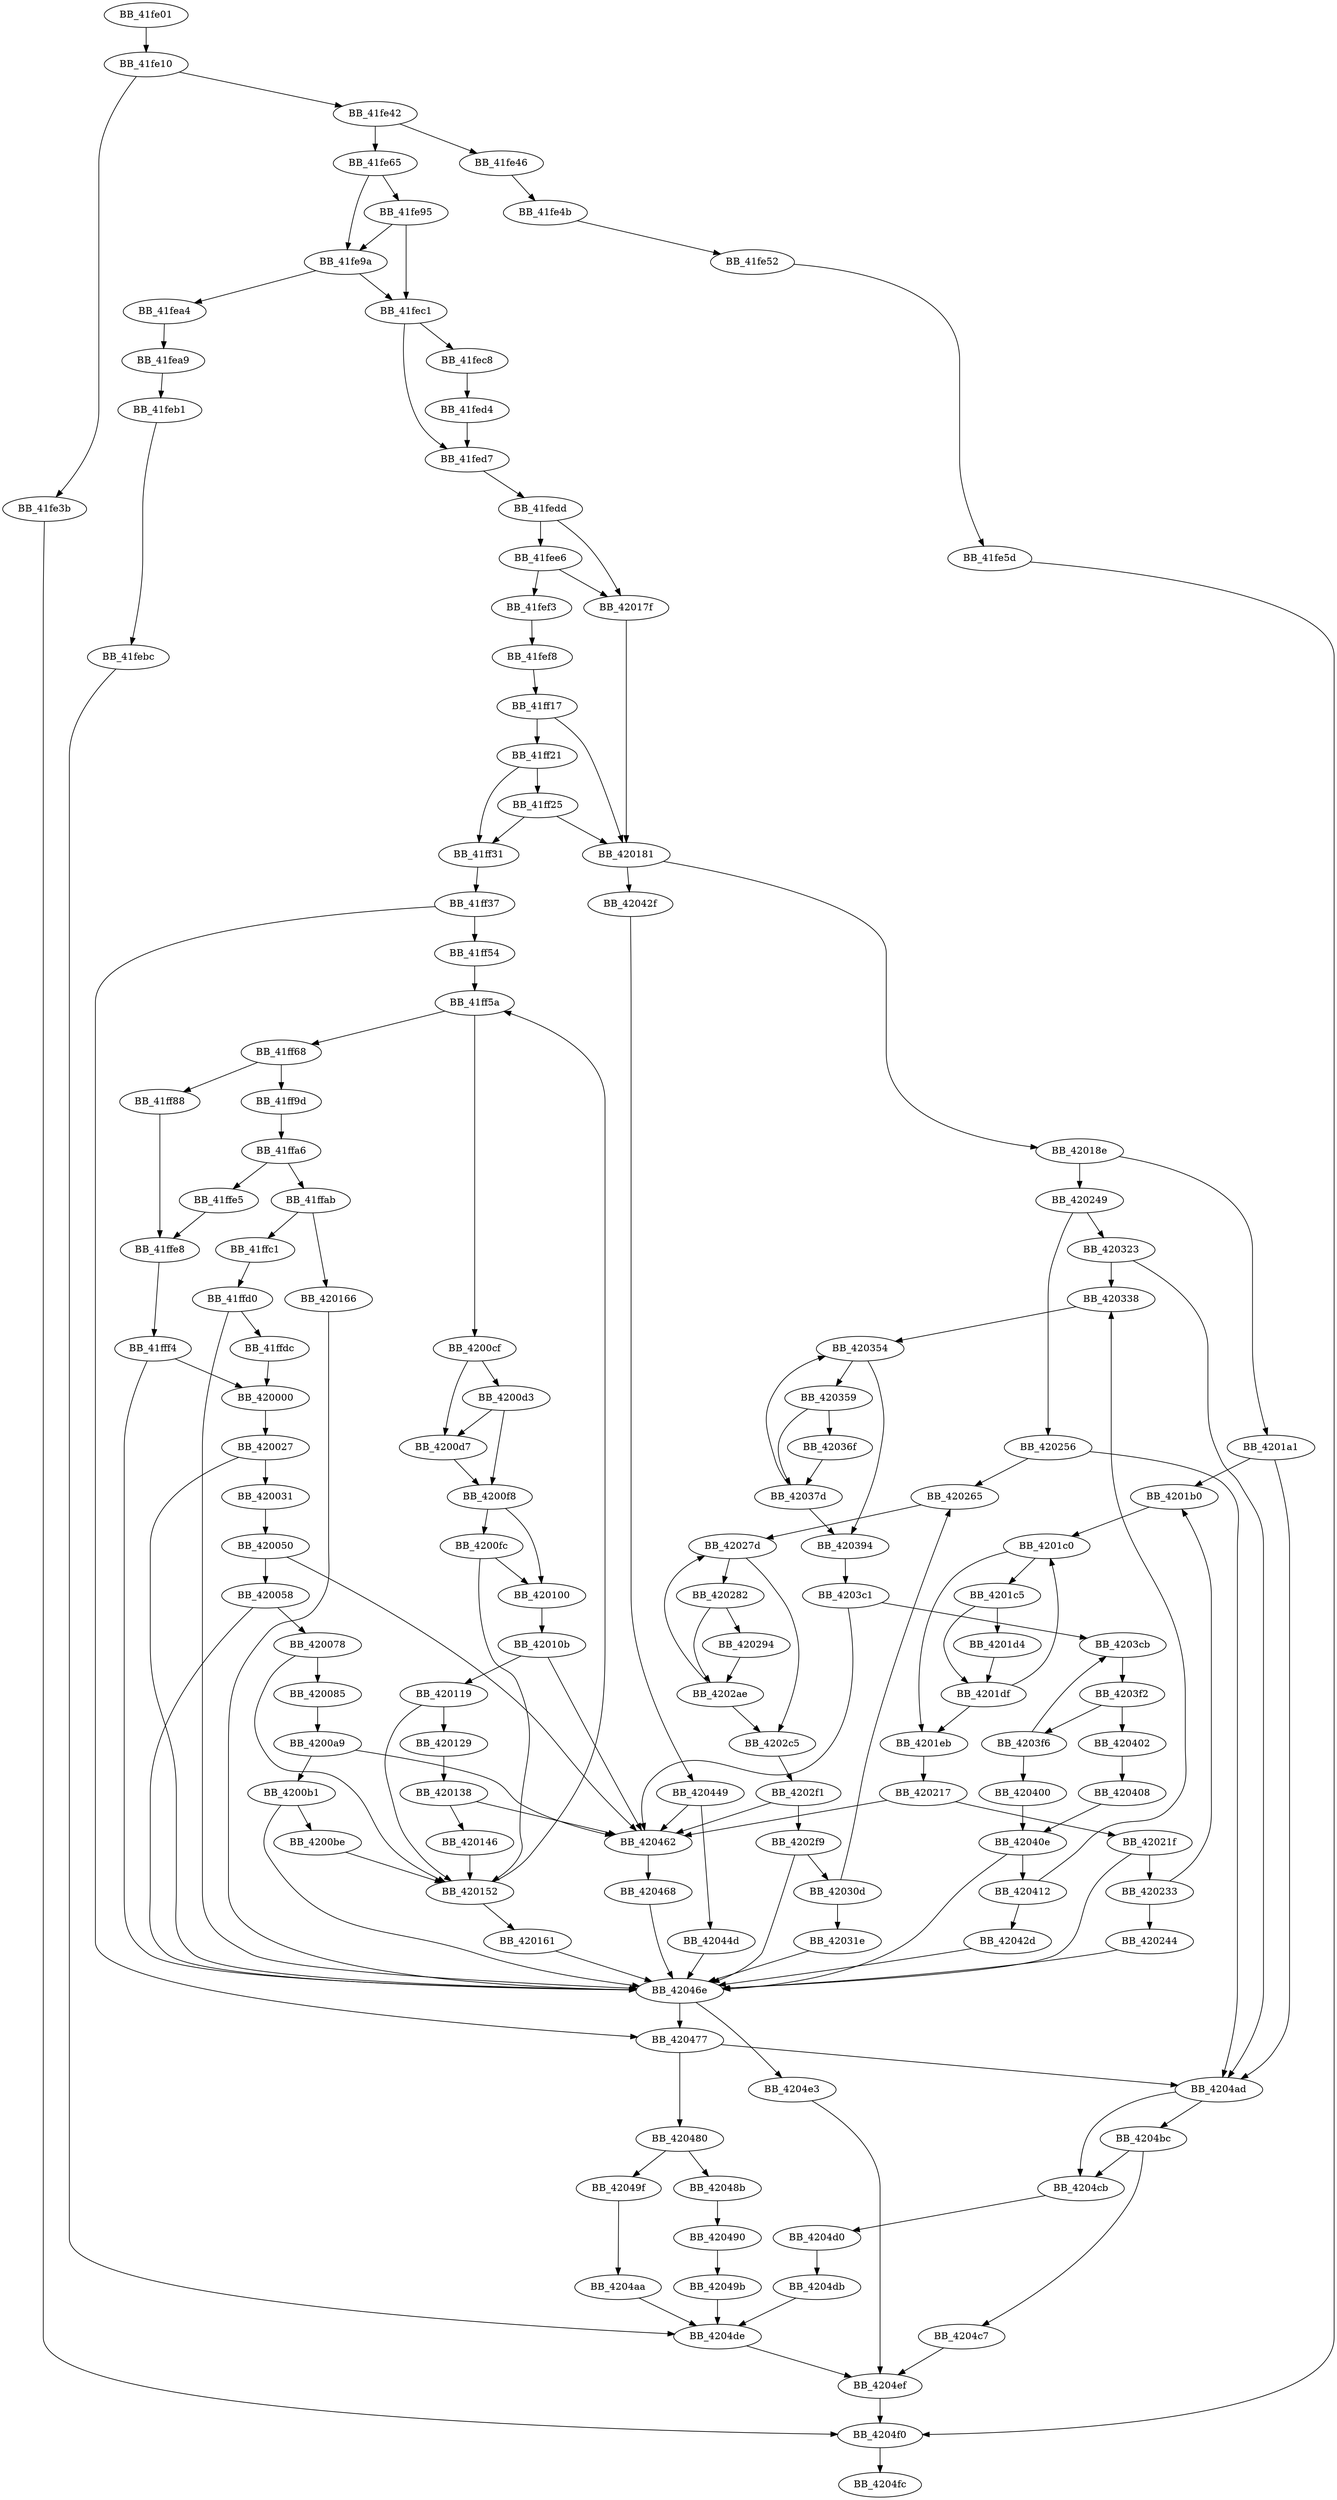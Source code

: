 DiGraph __write_nolock{
BB_41fe01->BB_41fe10
BB_41fe10->BB_41fe3b
BB_41fe10->BB_41fe42
BB_41fe3b->BB_4204f0
BB_41fe42->BB_41fe46
BB_41fe42->BB_41fe65
BB_41fe46->BB_41fe4b
BB_41fe4b->BB_41fe52
BB_41fe52->BB_41fe5d
BB_41fe5d->BB_4204f0
BB_41fe65->BB_41fe95
BB_41fe65->BB_41fe9a
BB_41fe95->BB_41fe9a
BB_41fe95->BB_41fec1
BB_41fe9a->BB_41fea4
BB_41fe9a->BB_41fec1
BB_41fea4->BB_41fea9
BB_41fea9->BB_41feb1
BB_41feb1->BB_41febc
BB_41febc->BB_4204de
BB_41fec1->BB_41fec8
BB_41fec1->BB_41fed7
BB_41fec8->BB_41fed4
BB_41fed4->BB_41fed7
BB_41fed7->BB_41fedd
BB_41fedd->BB_41fee6
BB_41fedd->BB_42017f
BB_41fee6->BB_41fef3
BB_41fee6->BB_42017f
BB_41fef3->BB_41fef8
BB_41fef8->BB_41ff17
BB_41ff17->BB_41ff21
BB_41ff17->BB_420181
BB_41ff21->BB_41ff25
BB_41ff21->BB_41ff31
BB_41ff25->BB_41ff31
BB_41ff25->BB_420181
BB_41ff31->BB_41ff37
BB_41ff37->BB_41ff54
BB_41ff37->BB_420477
BB_41ff54->BB_41ff5a
BB_41ff5a->BB_41ff68
BB_41ff5a->BB_4200cf
BB_41ff68->BB_41ff88
BB_41ff68->BB_41ff9d
BB_41ff88->BB_41ffe8
BB_41ff9d->BB_41ffa6
BB_41ffa6->BB_41ffab
BB_41ffa6->BB_41ffe5
BB_41ffab->BB_41ffc1
BB_41ffab->BB_420166
BB_41ffc1->BB_41ffd0
BB_41ffd0->BB_41ffdc
BB_41ffd0->BB_42046e
BB_41ffdc->BB_420000
BB_41ffe5->BB_41ffe8
BB_41ffe8->BB_41fff4
BB_41fff4->BB_420000
BB_41fff4->BB_42046e
BB_420000->BB_420027
BB_420027->BB_420031
BB_420027->BB_42046e
BB_420031->BB_420050
BB_420050->BB_420058
BB_420050->BB_420462
BB_420058->BB_420078
BB_420058->BB_42046e
BB_420078->BB_420085
BB_420078->BB_420152
BB_420085->BB_4200a9
BB_4200a9->BB_4200b1
BB_4200a9->BB_420462
BB_4200b1->BB_4200be
BB_4200b1->BB_42046e
BB_4200be->BB_420152
BB_4200cf->BB_4200d3
BB_4200cf->BB_4200d7
BB_4200d3->BB_4200d7
BB_4200d3->BB_4200f8
BB_4200d7->BB_4200f8
BB_4200f8->BB_4200fc
BB_4200f8->BB_420100
BB_4200fc->BB_420100
BB_4200fc->BB_420152
BB_420100->BB_42010b
BB_42010b->BB_420119
BB_42010b->BB_420462
BB_420119->BB_420129
BB_420119->BB_420152
BB_420129->BB_420138
BB_420138->BB_420146
BB_420138->BB_420462
BB_420146->BB_420152
BB_420152->BB_41ff5a
BB_420152->BB_420161
BB_420161->BB_42046e
BB_420166->BB_42046e
BB_42017f->BB_420181
BB_420181->BB_42018e
BB_420181->BB_42042f
BB_42018e->BB_4201a1
BB_42018e->BB_420249
BB_4201a1->BB_4201b0
BB_4201a1->BB_4204ad
BB_4201b0->BB_4201c0
BB_4201c0->BB_4201c5
BB_4201c0->BB_4201eb
BB_4201c5->BB_4201d4
BB_4201c5->BB_4201df
BB_4201d4->BB_4201df
BB_4201df->BB_4201c0
BB_4201df->BB_4201eb
BB_4201eb->BB_420217
BB_420217->BB_42021f
BB_420217->BB_420462
BB_42021f->BB_420233
BB_42021f->BB_42046e
BB_420233->BB_4201b0
BB_420233->BB_420244
BB_420244->BB_42046e
BB_420249->BB_420256
BB_420249->BB_420323
BB_420256->BB_420265
BB_420256->BB_4204ad
BB_420265->BB_42027d
BB_42027d->BB_420282
BB_42027d->BB_4202c5
BB_420282->BB_420294
BB_420282->BB_4202ae
BB_420294->BB_4202ae
BB_4202ae->BB_42027d
BB_4202ae->BB_4202c5
BB_4202c5->BB_4202f1
BB_4202f1->BB_4202f9
BB_4202f1->BB_420462
BB_4202f9->BB_42030d
BB_4202f9->BB_42046e
BB_42030d->BB_420265
BB_42030d->BB_42031e
BB_42031e->BB_42046e
BB_420323->BB_420338
BB_420323->BB_4204ad
BB_420338->BB_420354
BB_420354->BB_420359
BB_420354->BB_420394
BB_420359->BB_42036f
BB_420359->BB_42037d
BB_42036f->BB_42037d
BB_42037d->BB_420354
BB_42037d->BB_420394
BB_420394->BB_4203c1
BB_4203c1->BB_4203cb
BB_4203c1->BB_420462
BB_4203cb->BB_4203f2
BB_4203f2->BB_4203f6
BB_4203f2->BB_420402
BB_4203f6->BB_4203cb
BB_4203f6->BB_420400
BB_420400->BB_42040e
BB_420402->BB_420408
BB_420408->BB_42040e
BB_42040e->BB_420412
BB_42040e->BB_42046e
BB_420412->BB_420338
BB_420412->BB_42042d
BB_42042d->BB_42046e
BB_42042f->BB_420449
BB_420449->BB_42044d
BB_420449->BB_420462
BB_42044d->BB_42046e
BB_420462->BB_420468
BB_420468->BB_42046e
BB_42046e->BB_420477
BB_42046e->BB_4204e3
BB_420477->BB_420480
BB_420477->BB_4204ad
BB_420480->BB_42048b
BB_420480->BB_42049f
BB_42048b->BB_420490
BB_420490->BB_42049b
BB_42049b->BB_4204de
BB_42049f->BB_4204aa
BB_4204aa->BB_4204de
BB_4204ad->BB_4204bc
BB_4204ad->BB_4204cb
BB_4204bc->BB_4204c7
BB_4204bc->BB_4204cb
BB_4204c7->BB_4204ef
BB_4204cb->BB_4204d0
BB_4204d0->BB_4204db
BB_4204db->BB_4204de
BB_4204de->BB_4204ef
BB_4204e3->BB_4204ef
BB_4204ef->BB_4204f0
BB_4204f0->BB_4204fc
}
